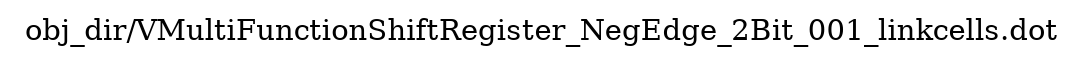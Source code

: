 digraph v3graph {
	graph	[label="obj_dir/VMultiFunctionShiftRegister_NegEdge_2Bit_001_linkcells.dot",
		 labelloc=t, labeljust=l,
		 //size="7.5,10",
		 rankdir=TB];
}
